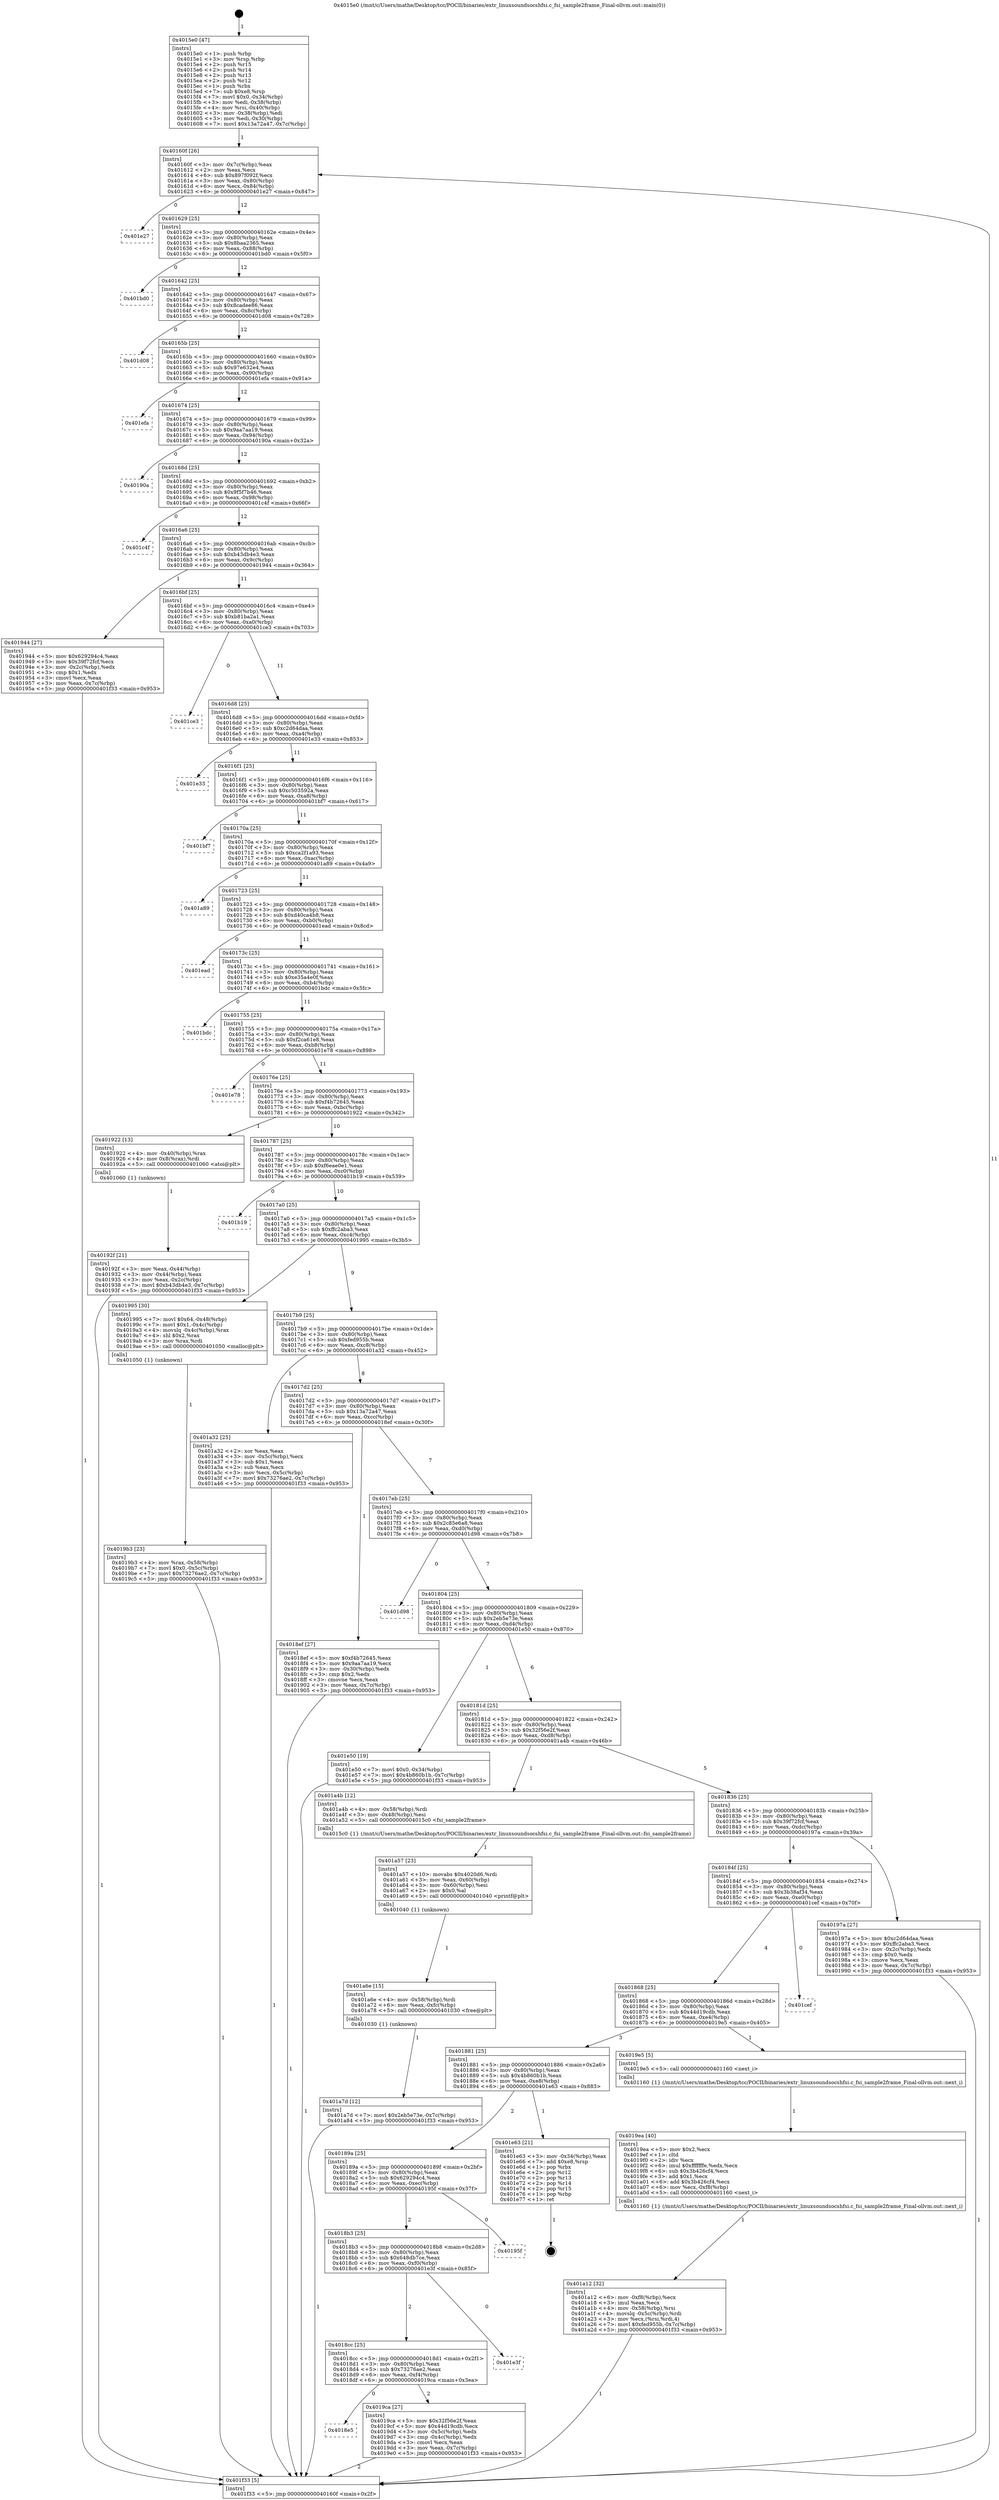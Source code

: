 digraph "0x4015e0" {
  label = "0x4015e0 (/mnt/c/Users/mathe/Desktop/tcc/POCII/binaries/extr_linuxsoundsocshfsi.c_fsi_sample2frame_Final-ollvm.out::main(0))"
  labelloc = "t"
  node[shape=record]

  Entry [label="",width=0.3,height=0.3,shape=circle,fillcolor=black,style=filled]
  "0x40160f" [label="{
     0x40160f [26]\l
     | [instrs]\l
     &nbsp;&nbsp;0x40160f \<+3\>: mov -0x7c(%rbp),%eax\l
     &nbsp;&nbsp;0x401612 \<+2\>: mov %eax,%ecx\l
     &nbsp;&nbsp;0x401614 \<+6\>: sub $0x897f092f,%ecx\l
     &nbsp;&nbsp;0x40161a \<+3\>: mov %eax,-0x80(%rbp)\l
     &nbsp;&nbsp;0x40161d \<+6\>: mov %ecx,-0x84(%rbp)\l
     &nbsp;&nbsp;0x401623 \<+6\>: je 0000000000401e27 \<main+0x847\>\l
  }"]
  "0x401e27" [label="{
     0x401e27\l
  }", style=dashed]
  "0x401629" [label="{
     0x401629 [25]\l
     | [instrs]\l
     &nbsp;&nbsp;0x401629 \<+5\>: jmp 000000000040162e \<main+0x4e\>\l
     &nbsp;&nbsp;0x40162e \<+3\>: mov -0x80(%rbp),%eax\l
     &nbsp;&nbsp;0x401631 \<+5\>: sub $0x8baa2365,%eax\l
     &nbsp;&nbsp;0x401636 \<+6\>: mov %eax,-0x88(%rbp)\l
     &nbsp;&nbsp;0x40163c \<+6\>: je 0000000000401bd0 \<main+0x5f0\>\l
  }"]
  Exit [label="",width=0.3,height=0.3,shape=circle,fillcolor=black,style=filled,peripheries=2]
  "0x401bd0" [label="{
     0x401bd0\l
  }", style=dashed]
  "0x401642" [label="{
     0x401642 [25]\l
     | [instrs]\l
     &nbsp;&nbsp;0x401642 \<+5\>: jmp 0000000000401647 \<main+0x67\>\l
     &nbsp;&nbsp;0x401647 \<+3\>: mov -0x80(%rbp),%eax\l
     &nbsp;&nbsp;0x40164a \<+5\>: sub $0x8cadee86,%eax\l
     &nbsp;&nbsp;0x40164f \<+6\>: mov %eax,-0x8c(%rbp)\l
     &nbsp;&nbsp;0x401655 \<+6\>: je 0000000000401d08 \<main+0x728\>\l
  }"]
  "0x401a7d" [label="{
     0x401a7d [12]\l
     | [instrs]\l
     &nbsp;&nbsp;0x401a7d \<+7\>: movl $0x2eb5e73e,-0x7c(%rbp)\l
     &nbsp;&nbsp;0x401a84 \<+5\>: jmp 0000000000401f33 \<main+0x953\>\l
  }"]
  "0x401d08" [label="{
     0x401d08\l
  }", style=dashed]
  "0x40165b" [label="{
     0x40165b [25]\l
     | [instrs]\l
     &nbsp;&nbsp;0x40165b \<+5\>: jmp 0000000000401660 \<main+0x80\>\l
     &nbsp;&nbsp;0x401660 \<+3\>: mov -0x80(%rbp),%eax\l
     &nbsp;&nbsp;0x401663 \<+5\>: sub $0x97e632e4,%eax\l
     &nbsp;&nbsp;0x401668 \<+6\>: mov %eax,-0x90(%rbp)\l
     &nbsp;&nbsp;0x40166e \<+6\>: je 0000000000401efa \<main+0x91a\>\l
  }"]
  "0x401a6e" [label="{
     0x401a6e [15]\l
     | [instrs]\l
     &nbsp;&nbsp;0x401a6e \<+4\>: mov -0x58(%rbp),%rdi\l
     &nbsp;&nbsp;0x401a72 \<+6\>: mov %eax,-0xfc(%rbp)\l
     &nbsp;&nbsp;0x401a78 \<+5\>: call 0000000000401030 \<free@plt\>\l
     | [calls]\l
     &nbsp;&nbsp;0x401030 \{1\} (unknown)\l
  }"]
  "0x401efa" [label="{
     0x401efa\l
  }", style=dashed]
  "0x401674" [label="{
     0x401674 [25]\l
     | [instrs]\l
     &nbsp;&nbsp;0x401674 \<+5\>: jmp 0000000000401679 \<main+0x99\>\l
     &nbsp;&nbsp;0x401679 \<+3\>: mov -0x80(%rbp),%eax\l
     &nbsp;&nbsp;0x40167c \<+5\>: sub $0x9aa7aa19,%eax\l
     &nbsp;&nbsp;0x401681 \<+6\>: mov %eax,-0x94(%rbp)\l
     &nbsp;&nbsp;0x401687 \<+6\>: je 000000000040190a \<main+0x32a\>\l
  }"]
  "0x401a57" [label="{
     0x401a57 [23]\l
     | [instrs]\l
     &nbsp;&nbsp;0x401a57 \<+10\>: movabs $0x4020d6,%rdi\l
     &nbsp;&nbsp;0x401a61 \<+3\>: mov %eax,-0x60(%rbp)\l
     &nbsp;&nbsp;0x401a64 \<+3\>: mov -0x60(%rbp),%esi\l
     &nbsp;&nbsp;0x401a67 \<+2\>: mov $0x0,%al\l
     &nbsp;&nbsp;0x401a69 \<+5\>: call 0000000000401040 \<printf@plt\>\l
     | [calls]\l
     &nbsp;&nbsp;0x401040 \{1\} (unknown)\l
  }"]
  "0x40190a" [label="{
     0x40190a\l
  }", style=dashed]
  "0x40168d" [label="{
     0x40168d [25]\l
     | [instrs]\l
     &nbsp;&nbsp;0x40168d \<+5\>: jmp 0000000000401692 \<main+0xb2\>\l
     &nbsp;&nbsp;0x401692 \<+3\>: mov -0x80(%rbp),%eax\l
     &nbsp;&nbsp;0x401695 \<+5\>: sub $0x9f5f7b46,%eax\l
     &nbsp;&nbsp;0x40169a \<+6\>: mov %eax,-0x98(%rbp)\l
     &nbsp;&nbsp;0x4016a0 \<+6\>: je 0000000000401c4f \<main+0x66f\>\l
  }"]
  "0x401a12" [label="{
     0x401a12 [32]\l
     | [instrs]\l
     &nbsp;&nbsp;0x401a12 \<+6\>: mov -0xf8(%rbp),%ecx\l
     &nbsp;&nbsp;0x401a18 \<+3\>: imul %eax,%ecx\l
     &nbsp;&nbsp;0x401a1b \<+4\>: mov -0x58(%rbp),%rsi\l
     &nbsp;&nbsp;0x401a1f \<+4\>: movslq -0x5c(%rbp),%rdi\l
     &nbsp;&nbsp;0x401a23 \<+3\>: mov %ecx,(%rsi,%rdi,4)\l
     &nbsp;&nbsp;0x401a26 \<+7\>: movl $0xfed955b,-0x7c(%rbp)\l
     &nbsp;&nbsp;0x401a2d \<+5\>: jmp 0000000000401f33 \<main+0x953\>\l
  }"]
  "0x401c4f" [label="{
     0x401c4f\l
  }", style=dashed]
  "0x4016a6" [label="{
     0x4016a6 [25]\l
     | [instrs]\l
     &nbsp;&nbsp;0x4016a6 \<+5\>: jmp 00000000004016ab \<main+0xcb\>\l
     &nbsp;&nbsp;0x4016ab \<+3\>: mov -0x80(%rbp),%eax\l
     &nbsp;&nbsp;0x4016ae \<+5\>: sub $0xb43db4e3,%eax\l
     &nbsp;&nbsp;0x4016b3 \<+6\>: mov %eax,-0x9c(%rbp)\l
     &nbsp;&nbsp;0x4016b9 \<+6\>: je 0000000000401944 \<main+0x364\>\l
  }"]
  "0x4019ea" [label="{
     0x4019ea [40]\l
     | [instrs]\l
     &nbsp;&nbsp;0x4019ea \<+5\>: mov $0x2,%ecx\l
     &nbsp;&nbsp;0x4019ef \<+1\>: cltd\l
     &nbsp;&nbsp;0x4019f0 \<+2\>: idiv %ecx\l
     &nbsp;&nbsp;0x4019f2 \<+6\>: imul $0xfffffffe,%edx,%ecx\l
     &nbsp;&nbsp;0x4019f8 \<+6\>: sub $0x3b426cf4,%ecx\l
     &nbsp;&nbsp;0x4019fe \<+3\>: add $0x1,%ecx\l
     &nbsp;&nbsp;0x401a01 \<+6\>: add $0x3b426cf4,%ecx\l
     &nbsp;&nbsp;0x401a07 \<+6\>: mov %ecx,-0xf8(%rbp)\l
     &nbsp;&nbsp;0x401a0d \<+5\>: call 0000000000401160 \<next_i\>\l
     | [calls]\l
     &nbsp;&nbsp;0x401160 \{1\} (/mnt/c/Users/mathe/Desktop/tcc/POCII/binaries/extr_linuxsoundsocshfsi.c_fsi_sample2frame_Final-ollvm.out::next_i)\l
  }"]
  "0x401944" [label="{
     0x401944 [27]\l
     | [instrs]\l
     &nbsp;&nbsp;0x401944 \<+5\>: mov $0x629294c4,%eax\l
     &nbsp;&nbsp;0x401949 \<+5\>: mov $0x39f72fcf,%ecx\l
     &nbsp;&nbsp;0x40194e \<+3\>: mov -0x2c(%rbp),%edx\l
     &nbsp;&nbsp;0x401951 \<+3\>: cmp $0x1,%edx\l
     &nbsp;&nbsp;0x401954 \<+3\>: cmovl %ecx,%eax\l
     &nbsp;&nbsp;0x401957 \<+3\>: mov %eax,-0x7c(%rbp)\l
     &nbsp;&nbsp;0x40195a \<+5\>: jmp 0000000000401f33 \<main+0x953\>\l
  }"]
  "0x4016bf" [label="{
     0x4016bf [25]\l
     | [instrs]\l
     &nbsp;&nbsp;0x4016bf \<+5\>: jmp 00000000004016c4 \<main+0xe4\>\l
     &nbsp;&nbsp;0x4016c4 \<+3\>: mov -0x80(%rbp),%eax\l
     &nbsp;&nbsp;0x4016c7 \<+5\>: sub $0xb81ba2a1,%eax\l
     &nbsp;&nbsp;0x4016cc \<+6\>: mov %eax,-0xa0(%rbp)\l
     &nbsp;&nbsp;0x4016d2 \<+6\>: je 0000000000401ce3 \<main+0x703\>\l
  }"]
  "0x4018e5" [label="{
     0x4018e5\l
  }", style=dashed]
  "0x401ce3" [label="{
     0x401ce3\l
  }", style=dashed]
  "0x4016d8" [label="{
     0x4016d8 [25]\l
     | [instrs]\l
     &nbsp;&nbsp;0x4016d8 \<+5\>: jmp 00000000004016dd \<main+0xfd\>\l
     &nbsp;&nbsp;0x4016dd \<+3\>: mov -0x80(%rbp),%eax\l
     &nbsp;&nbsp;0x4016e0 \<+5\>: sub $0xc2d64daa,%eax\l
     &nbsp;&nbsp;0x4016e5 \<+6\>: mov %eax,-0xa4(%rbp)\l
     &nbsp;&nbsp;0x4016eb \<+6\>: je 0000000000401e33 \<main+0x853\>\l
  }"]
  "0x4019ca" [label="{
     0x4019ca [27]\l
     | [instrs]\l
     &nbsp;&nbsp;0x4019ca \<+5\>: mov $0x32f56e2f,%eax\l
     &nbsp;&nbsp;0x4019cf \<+5\>: mov $0x44d19cdb,%ecx\l
     &nbsp;&nbsp;0x4019d4 \<+3\>: mov -0x5c(%rbp),%edx\l
     &nbsp;&nbsp;0x4019d7 \<+3\>: cmp -0x4c(%rbp),%edx\l
     &nbsp;&nbsp;0x4019da \<+3\>: cmovl %ecx,%eax\l
     &nbsp;&nbsp;0x4019dd \<+3\>: mov %eax,-0x7c(%rbp)\l
     &nbsp;&nbsp;0x4019e0 \<+5\>: jmp 0000000000401f33 \<main+0x953\>\l
  }"]
  "0x401e33" [label="{
     0x401e33\l
  }", style=dashed]
  "0x4016f1" [label="{
     0x4016f1 [25]\l
     | [instrs]\l
     &nbsp;&nbsp;0x4016f1 \<+5\>: jmp 00000000004016f6 \<main+0x116\>\l
     &nbsp;&nbsp;0x4016f6 \<+3\>: mov -0x80(%rbp),%eax\l
     &nbsp;&nbsp;0x4016f9 \<+5\>: sub $0xc503592a,%eax\l
     &nbsp;&nbsp;0x4016fe \<+6\>: mov %eax,-0xa8(%rbp)\l
     &nbsp;&nbsp;0x401704 \<+6\>: je 0000000000401bf7 \<main+0x617\>\l
  }"]
  "0x4018cc" [label="{
     0x4018cc [25]\l
     | [instrs]\l
     &nbsp;&nbsp;0x4018cc \<+5\>: jmp 00000000004018d1 \<main+0x2f1\>\l
     &nbsp;&nbsp;0x4018d1 \<+3\>: mov -0x80(%rbp),%eax\l
     &nbsp;&nbsp;0x4018d4 \<+5\>: sub $0x73276ae2,%eax\l
     &nbsp;&nbsp;0x4018d9 \<+6\>: mov %eax,-0xf4(%rbp)\l
     &nbsp;&nbsp;0x4018df \<+6\>: je 00000000004019ca \<main+0x3ea\>\l
  }"]
  "0x401bf7" [label="{
     0x401bf7\l
  }", style=dashed]
  "0x40170a" [label="{
     0x40170a [25]\l
     | [instrs]\l
     &nbsp;&nbsp;0x40170a \<+5\>: jmp 000000000040170f \<main+0x12f\>\l
     &nbsp;&nbsp;0x40170f \<+3\>: mov -0x80(%rbp),%eax\l
     &nbsp;&nbsp;0x401712 \<+5\>: sub $0xca2f1a93,%eax\l
     &nbsp;&nbsp;0x401717 \<+6\>: mov %eax,-0xac(%rbp)\l
     &nbsp;&nbsp;0x40171d \<+6\>: je 0000000000401a89 \<main+0x4a9\>\l
  }"]
  "0x401e3f" [label="{
     0x401e3f\l
  }", style=dashed]
  "0x401a89" [label="{
     0x401a89\l
  }", style=dashed]
  "0x401723" [label="{
     0x401723 [25]\l
     | [instrs]\l
     &nbsp;&nbsp;0x401723 \<+5\>: jmp 0000000000401728 \<main+0x148\>\l
     &nbsp;&nbsp;0x401728 \<+3\>: mov -0x80(%rbp),%eax\l
     &nbsp;&nbsp;0x40172b \<+5\>: sub $0xd40ca4b8,%eax\l
     &nbsp;&nbsp;0x401730 \<+6\>: mov %eax,-0xb0(%rbp)\l
     &nbsp;&nbsp;0x401736 \<+6\>: je 0000000000401ead \<main+0x8cd\>\l
  }"]
  "0x4018b3" [label="{
     0x4018b3 [25]\l
     | [instrs]\l
     &nbsp;&nbsp;0x4018b3 \<+5\>: jmp 00000000004018b8 \<main+0x2d8\>\l
     &nbsp;&nbsp;0x4018b8 \<+3\>: mov -0x80(%rbp),%eax\l
     &nbsp;&nbsp;0x4018bb \<+5\>: sub $0x648db7ce,%eax\l
     &nbsp;&nbsp;0x4018c0 \<+6\>: mov %eax,-0xf0(%rbp)\l
     &nbsp;&nbsp;0x4018c6 \<+6\>: je 0000000000401e3f \<main+0x85f\>\l
  }"]
  "0x401ead" [label="{
     0x401ead\l
  }", style=dashed]
  "0x40173c" [label="{
     0x40173c [25]\l
     | [instrs]\l
     &nbsp;&nbsp;0x40173c \<+5\>: jmp 0000000000401741 \<main+0x161\>\l
     &nbsp;&nbsp;0x401741 \<+3\>: mov -0x80(%rbp),%eax\l
     &nbsp;&nbsp;0x401744 \<+5\>: sub $0xe35a4e0f,%eax\l
     &nbsp;&nbsp;0x401749 \<+6\>: mov %eax,-0xb4(%rbp)\l
     &nbsp;&nbsp;0x40174f \<+6\>: je 0000000000401bdc \<main+0x5fc\>\l
  }"]
  "0x40195f" [label="{
     0x40195f\l
  }", style=dashed]
  "0x401bdc" [label="{
     0x401bdc\l
  }", style=dashed]
  "0x401755" [label="{
     0x401755 [25]\l
     | [instrs]\l
     &nbsp;&nbsp;0x401755 \<+5\>: jmp 000000000040175a \<main+0x17a\>\l
     &nbsp;&nbsp;0x40175a \<+3\>: mov -0x80(%rbp),%eax\l
     &nbsp;&nbsp;0x40175d \<+5\>: sub $0xf2ca61e8,%eax\l
     &nbsp;&nbsp;0x401762 \<+6\>: mov %eax,-0xb8(%rbp)\l
     &nbsp;&nbsp;0x401768 \<+6\>: je 0000000000401e78 \<main+0x898\>\l
  }"]
  "0x40189a" [label="{
     0x40189a [25]\l
     | [instrs]\l
     &nbsp;&nbsp;0x40189a \<+5\>: jmp 000000000040189f \<main+0x2bf\>\l
     &nbsp;&nbsp;0x40189f \<+3\>: mov -0x80(%rbp),%eax\l
     &nbsp;&nbsp;0x4018a2 \<+5\>: sub $0x629294c4,%eax\l
     &nbsp;&nbsp;0x4018a7 \<+6\>: mov %eax,-0xec(%rbp)\l
     &nbsp;&nbsp;0x4018ad \<+6\>: je 000000000040195f \<main+0x37f\>\l
  }"]
  "0x401e78" [label="{
     0x401e78\l
  }", style=dashed]
  "0x40176e" [label="{
     0x40176e [25]\l
     | [instrs]\l
     &nbsp;&nbsp;0x40176e \<+5\>: jmp 0000000000401773 \<main+0x193\>\l
     &nbsp;&nbsp;0x401773 \<+3\>: mov -0x80(%rbp),%eax\l
     &nbsp;&nbsp;0x401776 \<+5\>: sub $0xf4b72645,%eax\l
     &nbsp;&nbsp;0x40177b \<+6\>: mov %eax,-0xbc(%rbp)\l
     &nbsp;&nbsp;0x401781 \<+6\>: je 0000000000401922 \<main+0x342\>\l
  }"]
  "0x401e63" [label="{
     0x401e63 [21]\l
     | [instrs]\l
     &nbsp;&nbsp;0x401e63 \<+3\>: mov -0x34(%rbp),%eax\l
     &nbsp;&nbsp;0x401e66 \<+7\>: add $0xe8,%rsp\l
     &nbsp;&nbsp;0x401e6d \<+1\>: pop %rbx\l
     &nbsp;&nbsp;0x401e6e \<+2\>: pop %r12\l
     &nbsp;&nbsp;0x401e70 \<+2\>: pop %r13\l
     &nbsp;&nbsp;0x401e72 \<+2\>: pop %r14\l
     &nbsp;&nbsp;0x401e74 \<+2\>: pop %r15\l
     &nbsp;&nbsp;0x401e76 \<+1\>: pop %rbp\l
     &nbsp;&nbsp;0x401e77 \<+1\>: ret\l
  }"]
  "0x401922" [label="{
     0x401922 [13]\l
     | [instrs]\l
     &nbsp;&nbsp;0x401922 \<+4\>: mov -0x40(%rbp),%rax\l
     &nbsp;&nbsp;0x401926 \<+4\>: mov 0x8(%rax),%rdi\l
     &nbsp;&nbsp;0x40192a \<+5\>: call 0000000000401060 \<atoi@plt\>\l
     | [calls]\l
     &nbsp;&nbsp;0x401060 \{1\} (unknown)\l
  }"]
  "0x401787" [label="{
     0x401787 [25]\l
     | [instrs]\l
     &nbsp;&nbsp;0x401787 \<+5\>: jmp 000000000040178c \<main+0x1ac\>\l
     &nbsp;&nbsp;0x40178c \<+3\>: mov -0x80(%rbp),%eax\l
     &nbsp;&nbsp;0x40178f \<+5\>: sub $0xf6eae0e1,%eax\l
     &nbsp;&nbsp;0x401794 \<+6\>: mov %eax,-0xc0(%rbp)\l
     &nbsp;&nbsp;0x40179a \<+6\>: je 0000000000401b19 \<main+0x539\>\l
  }"]
  "0x401881" [label="{
     0x401881 [25]\l
     | [instrs]\l
     &nbsp;&nbsp;0x401881 \<+5\>: jmp 0000000000401886 \<main+0x2a6\>\l
     &nbsp;&nbsp;0x401886 \<+3\>: mov -0x80(%rbp),%eax\l
     &nbsp;&nbsp;0x401889 \<+5\>: sub $0x4b860b1b,%eax\l
     &nbsp;&nbsp;0x40188e \<+6\>: mov %eax,-0xe8(%rbp)\l
     &nbsp;&nbsp;0x401894 \<+6\>: je 0000000000401e63 \<main+0x883\>\l
  }"]
  "0x401b19" [label="{
     0x401b19\l
  }", style=dashed]
  "0x4017a0" [label="{
     0x4017a0 [25]\l
     | [instrs]\l
     &nbsp;&nbsp;0x4017a0 \<+5\>: jmp 00000000004017a5 \<main+0x1c5\>\l
     &nbsp;&nbsp;0x4017a5 \<+3\>: mov -0x80(%rbp),%eax\l
     &nbsp;&nbsp;0x4017a8 \<+5\>: sub $0xffc2aba3,%eax\l
     &nbsp;&nbsp;0x4017ad \<+6\>: mov %eax,-0xc4(%rbp)\l
     &nbsp;&nbsp;0x4017b3 \<+6\>: je 0000000000401995 \<main+0x3b5\>\l
  }"]
  "0x4019e5" [label="{
     0x4019e5 [5]\l
     | [instrs]\l
     &nbsp;&nbsp;0x4019e5 \<+5\>: call 0000000000401160 \<next_i\>\l
     | [calls]\l
     &nbsp;&nbsp;0x401160 \{1\} (/mnt/c/Users/mathe/Desktop/tcc/POCII/binaries/extr_linuxsoundsocshfsi.c_fsi_sample2frame_Final-ollvm.out::next_i)\l
  }"]
  "0x401995" [label="{
     0x401995 [30]\l
     | [instrs]\l
     &nbsp;&nbsp;0x401995 \<+7\>: movl $0x64,-0x48(%rbp)\l
     &nbsp;&nbsp;0x40199c \<+7\>: movl $0x1,-0x4c(%rbp)\l
     &nbsp;&nbsp;0x4019a3 \<+4\>: movslq -0x4c(%rbp),%rax\l
     &nbsp;&nbsp;0x4019a7 \<+4\>: shl $0x2,%rax\l
     &nbsp;&nbsp;0x4019ab \<+3\>: mov %rax,%rdi\l
     &nbsp;&nbsp;0x4019ae \<+5\>: call 0000000000401050 \<malloc@plt\>\l
     | [calls]\l
     &nbsp;&nbsp;0x401050 \{1\} (unknown)\l
  }"]
  "0x4017b9" [label="{
     0x4017b9 [25]\l
     | [instrs]\l
     &nbsp;&nbsp;0x4017b9 \<+5\>: jmp 00000000004017be \<main+0x1de\>\l
     &nbsp;&nbsp;0x4017be \<+3\>: mov -0x80(%rbp),%eax\l
     &nbsp;&nbsp;0x4017c1 \<+5\>: sub $0xfed955b,%eax\l
     &nbsp;&nbsp;0x4017c6 \<+6\>: mov %eax,-0xc8(%rbp)\l
     &nbsp;&nbsp;0x4017cc \<+6\>: je 0000000000401a32 \<main+0x452\>\l
  }"]
  "0x401868" [label="{
     0x401868 [25]\l
     | [instrs]\l
     &nbsp;&nbsp;0x401868 \<+5\>: jmp 000000000040186d \<main+0x28d\>\l
     &nbsp;&nbsp;0x40186d \<+3\>: mov -0x80(%rbp),%eax\l
     &nbsp;&nbsp;0x401870 \<+5\>: sub $0x44d19cdb,%eax\l
     &nbsp;&nbsp;0x401875 \<+6\>: mov %eax,-0xe4(%rbp)\l
     &nbsp;&nbsp;0x40187b \<+6\>: je 00000000004019e5 \<main+0x405\>\l
  }"]
  "0x401a32" [label="{
     0x401a32 [25]\l
     | [instrs]\l
     &nbsp;&nbsp;0x401a32 \<+2\>: xor %eax,%eax\l
     &nbsp;&nbsp;0x401a34 \<+3\>: mov -0x5c(%rbp),%ecx\l
     &nbsp;&nbsp;0x401a37 \<+3\>: sub $0x1,%eax\l
     &nbsp;&nbsp;0x401a3a \<+2\>: sub %eax,%ecx\l
     &nbsp;&nbsp;0x401a3c \<+3\>: mov %ecx,-0x5c(%rbp)\l
     &nbsp;&nbsp;0x401a3f \<+7\>: movl $0x73276ae2,-0x7c(%rbp)\l
     &nbsp;&nbsp;0x401a46 \<+5\>: jmp 0000000000401f33 \<main+0x953\>\l
  }"]
  "0x4017d2" [label="{
     0x4017d2 [25]\l
     | [instrs]\l
     &nbsp;&nbsp;0x4017d2 \<+5\>: jmp 00000000004017d7 \<main+0x1f7\>\l
     &nbsp;&nbsp;0x4017d7 \<+3\>: mov -0x80(%rbp),%eax\l
     &nbsp;&nbsp;0x4017da \<+5\>: sub $0x13a72a47,%eax\l
     &nbsp;&nbsp;0x4017df \<+6\>: mov %eax,-0xcc(%rbp)\l
     &nbsp;&nbsp;0x4017e5 \<+6\>: je 00000000004018ef \<main+0x30f\>\l
  }"]
  "0x401cef" [label="{
     0x401cef\l
  }", style=dashed]
  "0x4018ef" [label="{
     0x4018ef [27]\l
     | [instrs]\l
     &nbsp;&nbsp;0x4018ef \<+5\>: mov $0xf4b72645,%eax\l
     &nbsp;&nbsp;0x4018f4 \<+5\>: mov $0x9aa7aa19,%ecx\l
     &nbsp;&nbsp;0x4018f9 \<+3\>: mov -0x30(%rbp),%edx\l
     &nbsp;&nbsp;0x4018fc \<+3\>: cmp $0x2,%edx\l
     &nbsp;&nbsp;0x4018ff \<+3\>: cmovne %ecx,%eax\l
     &nbsp;&nbsp;0x401902 \<+3\>: mov %eax,-0x7c(%rbp)\l
     &nbsp;&nbsp;0x401905 \<+5\>: jmp 0000000000401f33 \<main+0x953\>\l
  }"]
  "0x4017eb" [label="{
     0x4017eb [25]\l
     | [instrs]\l
     &nbsp;&nbsp;0x4017eb \<+5\>: jmp 00000000004017f0 \<main+0x210\>\l
     &nbsp;&nbsp;0x4017f0 \<+3\>: mov -0x80(%rbp),%eax\l
     &nbsp;&nbsp;0x4017f3 \<+5\>: sub $0x2c85e6a8,%eax\l
     &nbsp;&nbsp;0x4017f8 \<+6\>: mov %eax,-0xd0(%rbp)\l
     &nbsp;&nbsp;0x4017fe \<+6\>: je 0000000000401d98 \<main+0x7b8\>\l
  }"]
  "0x401f33" [label="{
     0x401f33 [5]\l
     | [instrs]\l
     &nbsp;&nbsp;0x401f33 \<+5\>: jmp 000000000040160f \<main+0x2f\>\l
  }"]
  "0x4015e0" [label="{
     0x4015e0 [47]\l
     | [instrs]\l
     &nbsp;&nbsp;0x4015e0 \<+1\>: push %rbp\l
     &nbsp;&nbsp;0x4015e1 \<+3\>: mov %rsp,%rbp\l
     &nbsp;&nbsp;0x4015e4 \<+2\>: push %r15\l
     &nbsp;&nbsp;0x4015e6 \<+2\>: push %r14\l
     &nbsp;&nbsp;0x4015e8 \<+2\>: push %r13\l
     &nbsp;&nbsp;0x4015ea \<+2\>: push %r12\l
     &nbsp;&nbsp;0x4015ec \<+1\>: push %rbx\l
     &nbsp;&nbsp;0x4015ed \<+7\>: sub $0xe8,%rsp\l
     &nbsp;&nbsp;0x4015f4 \<+7\>: movl $0x0,-0x34(%rbp)\l
     &nbsp;&nbsp;0x4015fb \<+3\>: mov %edi,-0x38(%rbp)\l
     &nbsp;&nbsp;0x4015fe \<+4\>: mov %rsi,-0x40(%rbp)\l
     &nbsp;&nbsp;0x401602 \<+3\>: mov -0x38(%rbp),%edi\l
     &nbsp;&nbsp;0x401605 \<+3\>: mov %edi,-0x30(%rbp)\l
     &nbsp;&nbsp;0x401608 \<+7\>: movl $0x13a72a47,-0x7c(%rbp)\l
  }"]
  "0x40192f" [label="{
     0x40192f [21]\l
     | [instrs]\l
     &nbsp;&nbsp;0x40192f \<+3\>: mov %eax,-0x44(%rbp)\l
     &nbsp;&nbsp;0x401932 \<+3\>: mov -0x44(%rbp),%eax\l
     &nbsp;&nbsp;0x401935 \<+3\>: mov %eax,-0x2c(%rbp)\l
     &nbsp;&nbsp;0x401938 \<+7\>: movl $0xb43db4e3,-0x7c(%rbp)\l
     &nbsp;&nbsp;0x40193f \<+5\>: jmp 0000000000401f33 \<main+0x953\>\l
  }"]
  "0x4019b3" [label="{
     0x4019b3 [23]\l
     | [instrs]\l
     &nbsp;&nbsp;0x4019b3 \<+4\>: mov %rax,-0x58(%rbp)\l
     &nbsp;&nbsp;0x4019b7 \<+7\>: movl $0x0,-0x5c(%rbp)\l
     &nbsp;&nbsp;0x4019be \<+7\>: movl $0x73276ae2,-0x7c(%rbp)\l
     &nbsp;&nbsp;0x4019c5 \<+5\>: jmp 0000000000401f33 \<main+0x953\>\l
  }"]
  "0x401d98" [label="{
     0x401d98\l
  }", style=dashed]
  "0x401804" [label="{
     0x401804 [25]\l
     | [instrs]\l
     &nbsp;&nbsp;0x401804 \<+5\>: jmp 0000000000401809 \<main+0x229\>\l
     &nbsp;&nbsp;0x401809 \<+3\>: mov -0x80(%rbp),%eax\l
     &nbsp;&nbsp;0x40180c \<+5\>: sub $0x2eb5e73e,%eax\l
     &nbsp;&nbsp;0x401811 \<+6\>: mov %eax,-0xd4(%rbp)\l
     &nbsp;&nbsp;0x401817 \<+6\>: je 0000000000401e50 \<main+0x870\>\l
  }"]
  "0x40184f" [label="{
     0x40184f [25]\l
     | [instrs]\l
     &nbsp;&nbsp;0x40184f \<+5\>: jmp 0000000000401854 \<main+0x274\>\l
     &nbsp;&nbsp;0x401854 \<+3\>: mov -0x80(%rbp),%eax\l
     &nbsp;&nbsp;0x401857 \<+5\>: sub $0x3b38af34,%eax\l
     &nbsp;&nbsp;0x40185c \<+6\>: mov %eax,-0xe0(%rbp)\l
     &nbsp;&nbsp;0x401862 \<+6\>: je 0000000000401cef \<main+0x70f\>\l
  }"]
  "0x401e50" [label="{
     0x401e50 [19]\l
     | [instrs]\l
     &nbsp;&nbsp;0x401e50 \<+7\>: movl $0x0,-0x34(%rbp)\l
     &nbsp;&nbsp;0x401e57 \<+7\>: movl $0x4b860b1b,-0x7c(%rbp)\l
     &nbsp;&nbsp;0x401e5e \<+5\>: jmp 0000000000401f33 \<main+0x953\>\l
  }"]
  "0x40181d" [label="{
     0x40181d [25]\l
     | [instrs]\l
     &nbsp;&nbsp;0x40181d \<+5\>: jmp 0000000000401822 \<main+0x242\>\l
     &nbsp;&nbsp;0x401822 \<+3\>: mov -0x80(%rbp),%eax\l
     &nbsp;&nbsp;0x401825 \<+5\>: sub $0x32f56e2f,%eax\l
     &nbsp;&nbsp;0x40182a \<+6\>: mov %eax,-0xd8(%rbp)\l
     &nbsp;&nbsp;0x401830 \<+6\>: je 0000000000401a4b \<main+0x46b\>\l
  }"]
  "0x40197a" [label="{
     0x40197a [27]\l
     | [instrs]\l
     &nbsp;&nbsp;0x40197a \<+5\>: mov $0xc2d64daa,%eax\l
     &nbsp;&nbsp;0x40197f \<+5\>: mov $0xffc2aba3,%ecx\l
     &nbsp;&nbsp;0x401984 \<+3\>: mov -0x2c(%rbp),%edx\l
     &nbsp;&nbsp;0x401987 \<+3\>: cmp $0x0,%edx\l
     &nbsp;&nbsp;0x40198a \<+3\>: cmove %ecx,%eax\l
     &nbsp;&nbsp;0x40198d \<+3\>: mov %eax,-0x7c(%rbp)\l
     &nbsp;&nbsp;0x401990 \<+5\>: jmp 0000000000401f33 \<main+0x953\>\l
  }"]
  "0x401a4b" [label="{
     0x401a4b [12]\l
     | [instrs]\l
     &nbsp;&nbsp;0x401a4b \<+4\>: mov -0x58(%rbp),%rdi\l
     &nbsp;&nbsp;0x401a4f \<+3\>: mov -0x48(%rbp),%esi\l
     &nbsp;&nbsp;0x401a52 \<+5\>: call 00000000004015c0 \<fsi_sample2frame\>\l
     | [calls]\l
     &nbsp;&nbsp;0x4015c0 \{1\} (/mnt/c/Users/mathe/Desktop/tcc/POCII/binaries/extr_linuxsoundsocshfsi.c_fsi_sample2frame_Final-ollvm.out::fsi_sample2frame)\l
  }"]
  "0x401836" [label="{
     0x401836 [25]\l
     | [instrs]\l
     &nbsp;&nbsp;0x401836 \<+5\>: jmp 000000000040183b \<main+0x25b\>\l
     &nbsp;&nbsp;0x40183b \<+3\>: mov -0x80(%rbp),%eax\l
     &nbsp;&nbsp;0x40183e \<+5\>: sub $0x39f72fcf,%eax\l
     &nbsp;&nbsp;0x401843 \<+6\>: mov %eax,-0xdc(%rbp)\l
     &nbsp;&nbsp;0x401849 \<+6\>: je 000000000040197a \<main+0x39a\>\l
  }"]
  Entry -> "0x4015e0" [label=" 1"]
  "0x40160f" -> "0x401e27" [label=" 0"]
  "0x40160f" -> "0x401629" [label=" 12"]
  "0x401e63" -> Exit [label=" 1"]
  "0x401629" -> "0x401bd0" [label=" 0"]
  "0x401629" -> "0x401642" [label=" 12"]
  "0x401e50" -> "0x401f33" [label=" 1"]
  "0x401642" -> "0x401d08" [label=" 0"]
  "0x401642" -> "0x40165b" [label=" 12"]
  "0x401a7d" -> "0x401f33" [label=" 1"]
  "0x40165b" -> "0x401efa" [label=" 0"]
  "0x40165b" -> "0x401674" [label=" 12"]
  "0x401a6e" -> "0x401a7d" [label=" 1"]
  "0x401674" -> "0x40190a" [label=" 0"]
  "0x401674" -> "0x40168d" [label=" 12"]
  "0x401a57" -> "0x401a6e" [label=" 1"]
  "0x40168d" -> "0x401c4f" [label=" 0"]
  "0x40168d" -> "0x4016a6" [label=" 12"]
  "0x401a4b" -> "0x401a57" [label=" 1"]
  "0x4016a6" -> "0x401944" [label=" 1"]
  "0x4016a6" -> "0x4016bf" [label=" 11"]
  "0x401a32" -> "0x401f33" [label=" 1"]
  "0x4016bf" -> "0x401ce3" [label=" 0"]
  "0x4016bf" -> "0x4016d8" [label=" 11"]
  "0x401a12" -> "0x401f33" [label=" 1"]
  "0x4016d8" -> "0x401e33" [label=" 0"]
  "0x4016d8" -> "0x4016f1" [label=" 11"]
  "0x4019ea" -> "0x401a12" [label=" 1"]
  "0x4016f1" -> "0x401bf7" [label=" 0"]
  "0x4016f1" -> "0x40170a" [label=" 11"]
  "0x4019ca" -> "0x401f33" [label=" 2"]
  "0x40170a" -> "0x401a89" [label=" 0"]
  "0x40170a" -> "0x401723" [label=" 11"]
  "0x4018cc" -> "0x4018e5" [label=" 0"]
  "0x401723" -> "0x401ead" [label=" 0"]
  "0x401723" -> "0x40173c" [label=" 11"]
  "0x4019e5" -> "0x4019ea" [label=" 1"]
  "0x40173c" -> "0x401bdc" [label=" 0"]
  "0x40173c" -> "0x401755" [label=" 11"]
  "0x4018b3" -> "0x4018cc" [label=" 2"]
  "0x401755" -> "0x401e78" [label=" 0"]
  "0x401755" -> "0x40176e" [label=" 11"]
  "0x4018cc" -> "0x4019ca" [label=" 2"]
  "0x40176e" -> "0x401922" [label=" 1"]
  "0x40176e" -> "0x401787" [label=" 10"]
  "0x40189a" -> "0x4018b3" [label=" 2"]
  "0x401787" -> "0x401b19" [label=" 0"]
  "0x401787" -> "0x4017a0" [label=" 10"]
  "0x4018b3" -> "0x401e3f" [label=" 0"]
  "0x4017a0" -> "0x401995" [label=" 1"]
  "0x4017a0" -> "0x4017b9" [label=" 9"]
  "0x401881" -> "0x40189a" [label=" 2"]
  "0x4017b9" -> "0x401a32" [label=" 1"]
  "0x4017b9" -> "0x4017d2" [label=" 8"]
  "0x40189a" -> "0x40195f" [label=" 0"]
  "0x4017d2" -> "0x4018ef" [label=" 1"]
  "0x4017d2" -> "0x4017eb" [label=" 7"]
  "0x4018ef" -> "0x401f33" [label=" 1"]
  "0x4015e0" -> "0x40160f" [label=" 1"]
  "0x401f33" -> "0x40160f" [label=" 11"]
  "0x401922" -> "0x40192f" [label=" 1"]
  "0x40192f" -> "0x401f33" [label=" 1"]
  "0x401944" -> "0x401f33" [label=" 1"]
  "0x401868" -> "0x401881" [label=" 3"]
  "0x4017eb" -> "0x401d98" [label=" 0"]
  "0x4017eb" -> "0x401804" [label=" 7"]
  "0x401881" -> "0x401e63" [label=" 1"]
  "0x401804" -> "0x401e50" [label=" 1"]
  "0x401804" -> "0x40181d" [label=" 6"]
  "0x40184f" -> "0x401868" [label=" 4"]
  "0x40181d" -> "0x401a4b" [label=" 1"]
  "0x40181d" -> "0x401836" [label=" 5"]
  "0x40184f" -> "0x401cef" [label=" 0"]
  "0x401836" -> "0x40197a" [label=" 1"]
  "0x401836" -> "0x40184f" [label=" 4"]
  "0x40197a" -> "0x401f33" [label=" 1"]
  "0x401995" -> "0x4019b3" [label=" 1"]
  "0x4019b3" -> "0x401f33" [label=" 1"]
  "0x401868" -> "0x4019e5" [label=" 1"]
}
